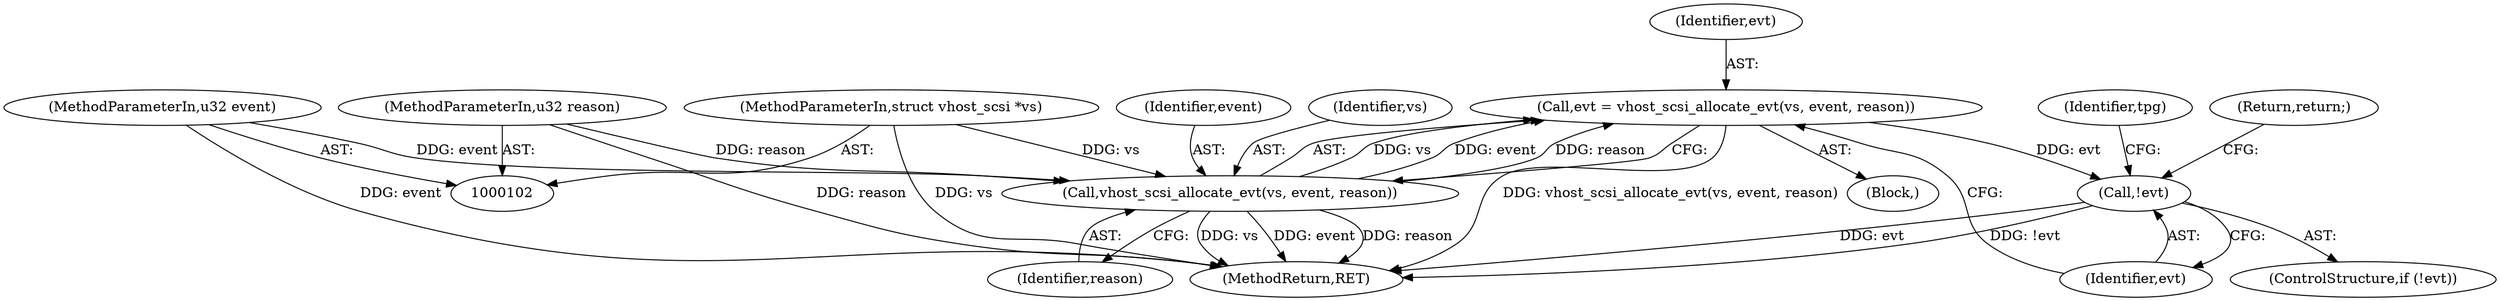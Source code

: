 digraph "0_linux_59c816c1f24df0204e01851431d3bab3eb76719c_0@API" {
"1000110" [label="(Call,evt = vhost_scsi_allocate_evt(vs, event, reason))"];
"1000112" [label="(Call,vhost_scsi_allocate_evt(vs, event, reason))"];
"1000103" [label="(MethodParameterIn,struct vhost_scsi *vs)"];
"1000106" [label="(MethodParameterIn,u32 event)"];
"1000107" [label="(MethodParameterIn,u32 reason)"];
"1000117" [label="(Call,!evt)"];
"1000114" [label="(Identifier,event)"];
"1000110" [label="(Call,evt = vhost_scsi_allocate_evt(vs, event, reason))"];
"1000103" [label="(MethodParameterIn,struct vhost_scsi *vs)"];
"1000118" [label="(Identifier,evt)"];
"1000113" [label="(Identifier,vs)"];
"1000111" [label="(Identifier,evt)"];
"1000107" [label="(MethodParameterIn,u32 reason)"];
"1000117" [label="(Call,!evt)"];
"1000106" [label="(MethodParameterIn,u32 event)"];
"1000119" [label="(Return,return;)"];
"1000112" [label="(Call,vhost_scsi_allocate_evt(vs, event, reason))"];
"1000108" [label="(Block,)"];
"1000197" [label="(MethodReturn,RET)"];
"1000122" [label="(Identifier,tpg)"];
"1000115" [label="(Identifier,reason)"];
"1000116" [label="(ControlStructure,if (!evt))"];
"1000110" -> "1000108"  [label="AST: "];
"1000110" -> "1000112"  [label="CFG: "];
"1000111" -> "1000110"  [label="AST: "];
"1000112" -> "1000110"  [label="AST: "];
"1000118" -> "1000110"  [label="CFG: "];
"1000110" -> "1000197"  [label="DDG: vhost_scsi_allocate_evt(vs, event, reason)"];
"1000112" -> "1000110"  [label="DDG: vs"];
"1000112" -> "1000110"  [label="DDG: event"];
"1000112" -> "1000110"  [label="DDG: reason"];
"1000110" -> "1000117"  [label="DDG: evt"];
"1000112" -> "1000115"  [label="CFG: "];
"1000113" -> "1000112"  [label="AST: "];
"1000114" -> "1000112"  [label="AST: "];
"1000115" -> "1000112"  [label="AST: "];
"1000112" -> "1000197"  [label="DDG: event"];
"1000112" -> "1000197"  [label="DDG: reason"];
"1000112" -> "1000197"  [label="DDG: vs"];
"1000103" -> "1000112"  [label="DDG: vs"];
"1000106" -> "1000112"  [label="DDG: event"];
"1000107" -> "1000112"  [label="DDG: reason"];
"1000103" -> "1000102"  [label="AST: "];
"1000103" -> "1000197"  [label="DDG: vs"];
"1000106" -> "1000102"  [label="AST: "];
"1000106" -> "1000197"  [label="DDG: event"];
"1000107" -> "1000102"  [label="AST: "];
"1000107" -> "1000197"  [label="DDG: reason"];
"1000117" -> "1000116"  [label="AST: "];
"1000117" -> "1000118"  [label="CFG: "];
"1000118" -> "1000117"  [label="AST: "];
"1000119" -> "1000117"  [label="CFG: "];
"1000122" -> "1000117"  [label="CFG: "];
"1000117" -> "1000197"  [label="DDG: evt"];
"1000117" -> "1000197"  [label="DDG: !evt"];
}
